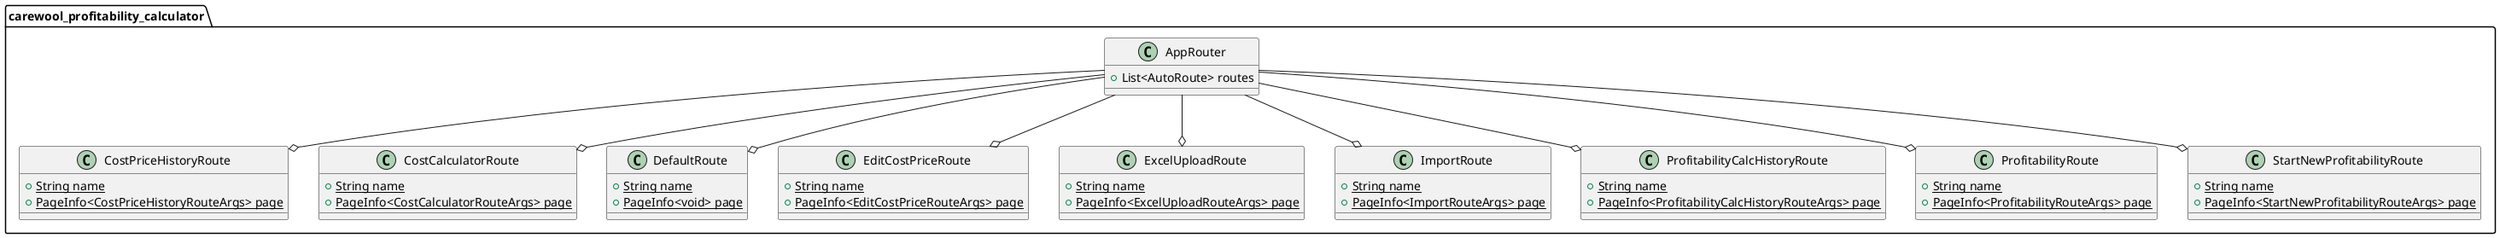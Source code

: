 @startuml
set namespaceSeparator ::

class "carewool_profitability_calculator::CostPriceHistoryRoute" {
  {static} +String name
  {static} +PageInfo<CostPriceHistoryRouteArgs> page
}

class "carewool_profitability_calculator::CostCalculatorRoute" {
  {static} +String name
  {static} +PageInfo<CostCalculatorRouteArgs> page
}
class "carewool_profitability_calculator::DefaultRoute" {
  {static} +String name
  {static} +PageInfo<void> page
}

class "carewool_profitability_calculator::EditCostPriceRoute" {
  {static} +String name
  {static} +PageInfo<EditCostPriceRouteArgs> page
}

class "carewool_profitability_calculator::ExcelUploadRoute" {
  {static} +String name
  {static} +PageInfo<ExcelUploadRouteArgs> page
}

class "carewool_profitability_calculator::ImportRoute" {
  {static} +String name
  {static} +PageInfo<ImportRouteArgs> page
}

class "carewool_profitability_calculator::ProfitabilityCalcHistoryRoute" {
  {static} +String name
  {static} +PageInfo<ProfitabilityCalcHistoryRouteArgs> page
}

class "carewool_profitability_calculator::ProfitabilityRoute" {
  {static} +String name
  {static} +PageInfo<ProfitabilityRouteArgs> page
}

class "carewool_profitability_calculator::StartNewProfitabilityRoute" {
  {static} +String name
  {static} +PageInfo<StartNewProfitabilityRouteArgs> page
}

class "carewool_profitability_calculator::AppRouter" {
  +List<AutoRoute> routes
}

"carewool_profitability_calculator::AppRouter" --o "carewool_profitability_calculator::DefaultRoute"
"carewool_profitability_calculator::AppRouter" --o "carewool_profitability_calculator::ImportRoute"
"carewool_profitability_calculator::AppRouter" --o "carewool_profitability_calculator::ProfitabilityRoute"
"carewool_profitability_calculator::AppRouter" --o "carewool_profitability_calculator::CostCalculatorRoute"
"carewool_profitability_calculator::AppRouter" --o "carewool_profitability_calculator::ExcelUploadRoute"
"carewool_profitability_calculator::AppRouter" --o "carewool_profitability_calculator::CostPriceHistoryRoute"
"carewool_profitability_calculator::AppRouter" --o "carewool_profitability_calculator::EditCostPriceRoute"
"carewool_profitability_calculator::AppRouter" --o "carewool_profitability_calculator::ProfitabilityCalcHistoryRoute"
"carewool_profitability_calculator::AppRouter" --o "carewool_profitability_calculator::StartNewProfitabilityRoute"


@enduml